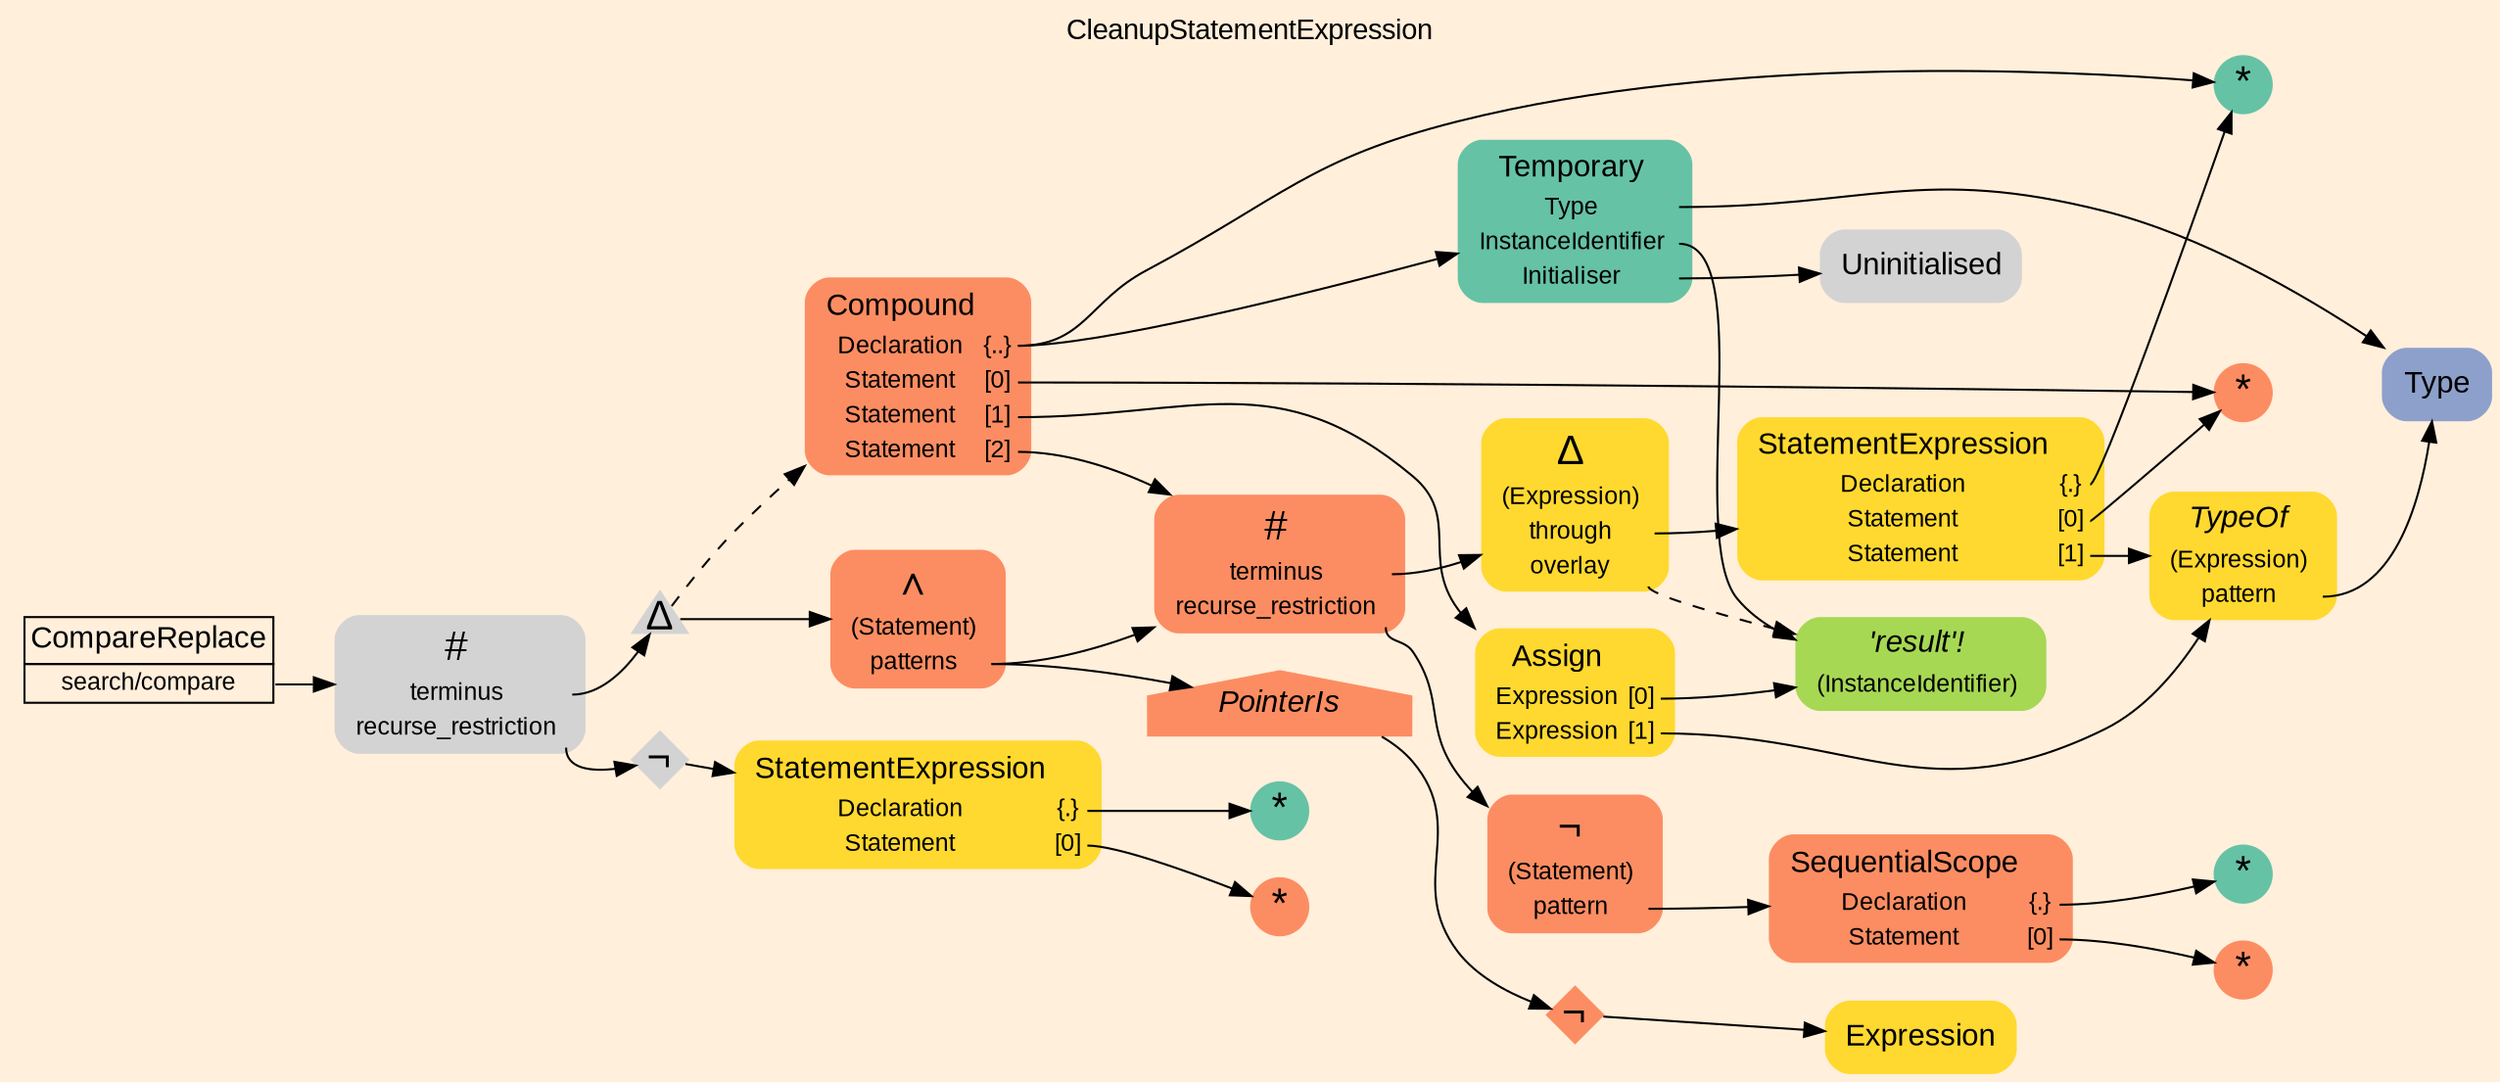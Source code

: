 digraph "CleanupStatementExpression" {
label = "CleanupStatementExpression"
labelloc = t
graph [
    rankdir = "LR"
    ranksep = 0.3
    bgcolor = antiquewhite1
    color = black
    fontcolor = black
    fontname = "Arial"
];
node [
    fontname = "Arial"
];
edge [
    fontname = "Arial"
];

// -------------------- transformation figure --------------------
// -------- block CR#B-1-3-8 ----------
"CR#B-1-3-8" [
    fillcolor = antiquewhite1
    fontsize = "12"
    fontcolor = grey40
    shape = "plaintext"
    label = <<TABLE BORDER="0" CELLBORDER="1" CELLSPACING="0">
     <TR><TD><FONT COLOR="black" POINT-SIZE="15">CompareReplace</FONT></TD></TR>
     <TR><TD PORT="port0"><FONT COLOR="black" POINT-SIZE="12">search/compare</FONT></TD></TR>
    </TABLE>>
    style = "filled"
    color = black
];

// -------- block #B-1-2-839 ----------
"#B-1-2-839" [
    fontsize = "12"
    fontcolor = grey40
    shape = "plaintext"
    label = <<TABLE BORDER="0" CELLBORDER="0" CELLSPACING="0">
     <TR><TD><FONT COLOR="black" POINT-SIZE="20">#</FONT></TD></TR>
     <TR><TD><FONT COLOR="black" POINT-SIZE="12">terminus</FONT></TD><TD PORT="port0"></TD></TR>
     <TR><TD><FONT COLOR="black" POINT-SIZE="12">recurse_restriction</FONT></TD><TD PORT="port1"></TD></TR>
    </TABLE>>
    style = "rounded,filled"
];

// -------- block #B-1-2-840 ----------
"#B-1-2-840" [
    fontsize = "12"
    fontcolor = grey40
    shape = "triangle"
    label = <<FONT COLOR="black" POINT-SIZE="20">Δ</FONT>>
    style = "filled"
    penwidth = 0.0
    fixedsize = true
    width = 0.4
    height = 0.4
];

// -------- block #B-1-2-843 ----------
"#B-1-2-843" [
    fillcolor = "/set28/2"
    fontsize = "12"
    fontcolor = grey40
    shape = "plaintext"
    label = <<TABLE BORDER="0" CELLBORDER="0" CELLSPACING="0">
     <TR><TD><FONT COLOR="black" POINT-SIZE="20">∧</FONT></TD></TR>
     <TR><TD><FONT COLOR="black" POINT-SIZE="12">(Statement)</FONT></TD><TD PORT="port0"></TD></TR>
     <TR><TD><FONT COLOR="black" POINT-SIZE="12">patterns</FONT></TD><TD PORT="port1"></TD></TR>
    </TABLE>>
    style = "rounded,filled"
];

// -------- block #B-1-2-847 ----------
"#B-1-2-847" [
    fillcolor = "/set28/2"
    fontsize = "12"
    fontcolor = grey40
    shape = "plaintext"
    label = <<TABLE BORDER="0" CELLBORDER="0" CELLSPACING="0">
     <TR><TD><FONT COLOR="black" POINT-SIZE="20">#</FONT></TD></TR>
     <TR><TD><FONT COLOR="black" POINT-SIZE="12">terminus</FONT></TD><TD PORT="port0"></TD></TR>
     <TR><TD><FONT COLOR="black" POINT-SIZE="12">recurse_restriction</FONT></TD><TD PORT="port1"></TD></TR>
    </TABLE>>
    style = "rounded,filled"
];

// -------- block #B-1-2-862 ----------
"#B-1-2-862" [
    fillcolor = "/set28/6"
    fontsize = "12"
    fontcolor = grey40
    shape = "plaintext"
    label = <<TABLE BORDER="0" CELLBORDER="0" CELLSPACING="0">
     <TR><TD><FONT COLOR="black" POINT-SIZE="20">Δ</FONT></TD></TR>
     <TR><TD><FONT COLOR="black" POINT-SIZE="12">(Expression)</FONT></TD><TD PORT="port0"></TD></TR>
     <TR><TD><FONT COLOR="black" POINT-SIZE="12">through</FONT></TD><TD PORT="port1"></TD></TR>
     <TR><TD><FONT COLOR="black" POINT-SIZE="12">overlay</FONT></TD><TD PORT="port2"></TD></TR>
    </TABLE>>
    style = "rounded,filled"
];

// -------- block #B-1-2-852 ----------
"#B-1-2-852" [
    fillcolor = "/set28/6"
    fontsize = "12"
    fontcolor = grey40
    shape = "plaintext"
    label = <<TABLE BORDER="0" CELLBORDER="0" CELLSPACING="0">
     <TR><TD><FONT COLOR="black" POINT-SIZE="15">StatementExpression</FONT></TD></TR>
     <TR><TD><FONT COLOR="black" POINT-SIZE="12">Declaration</FONT></TD><TD PORT="port0"><FONT COLOR="black" POINT-SIZE="12">{.}</FONT></TD></TR>
     <TR><TD><FONT COLOR="black" POINT-SIZE="12">Statement</FONT></TD><TD PORT="port1"><FONT COLOR="black" POINT-SIZE="12">[0]</FONT></TD></TR>
     <TR><TD><FONT COLOR="black" POINT-SIZE="12">Statement</FONT></TD><TD PORT="port2"><FONT COLOR="black" POINT-SIZE="12">[1]</FONT></TD></TR>
    </TABLE>>
    style = "rounded,filled"
];

// -------- block #B-1-2-857 ----------
"#B-1-2-857" [
    fillcolor = "/set28/1"
    fontsize = "12"
    fontcolor = grey40
    shape = "circle"
    label = <<FONT COLOR="black" POINT-SIZE="20">*</FONT>>
    style = "filled"
    penwidth = 0.0
    fixedsize = true
    width = 0.4
    height = 0.4
];

// -------- block #B-1-2-856 ----------
"#B-1-2-856" [
    fillcolor = "/set28/2"
    fontsize = "12"
    fontcolor = grey40
    shape = "circle"
    label = <<FONT COLOR="black" POINT-SIZE="20">*</FONT>>
    style = "filled"
    penwidth = 0.0
    fixedsize = true
    width = 0.4
    height = 0.4
];

// -------- block #B-1-2-859 ----------
"#B-1-2-859" [
    fillcolor = "/set28/6"
    fontsize = "12"
    fontcolor = grey40
    shape = "plaintext"
    label = <<TABLE BORDER="0" CELLBORDER="0" CELLSPACING="0">
     <TR><TD><FONT COLOR="black" POINT-SIZE="15"><I>TypeOf</I></FONT></TD></TR>
     <TR><TD><FONT COLOR="black" POINT-SIZE="12">(Expression)</FONT></TD><TD PORT="port0"></TD></TR>
     <TR><TD><FONT COLOR="black" POINT-SIZE="12">pattern</FONT></TD><TD PORT="port1"></TD></TR>
    </TABLE>>
    style = "rounded,filled"
];

// -------- block #B-1-2-863 ----------
"#B-1-2-863" [
    fillcolor = "/set28/3"
    fontsize = "12"
    fontcolor = grey40
    shape = "plaintext"
    label = <<TABLE BORDER="0" CELLBORDER="0" CELLSPACING="0">
     <TR><TD><FONT COLOR="black" POINT-SIZE="15">Type</FONT></TD></TR>
    </TABLE>>
    style = "rounded,filled"
];

// -------- block #B-1-2-860 ----------
"#B-1-2-860" [
    fillcolor = "/set28/5"
    fontsize = "12"
    fontcolor = grey40
    shape = "plaintext"
    label = <<TABLE BORDER="0" CELLBORDER="0" CELLSPACING="0">
     <TR><TD><FONT COLOR="black" POINT-SIZE="15"><I>'result'!</I></FONT></TD></TR>
     <TR><TD><FONT COLOR="black" POINT-SIZE="12">(InstanceIdentifier)</FONT></TD><TD PORT="port0"></TD></TR>
    </TABLE>>
    style = "rounded,filled"
];

// -------- block #B-1-2-848 ----------
"#B-1-2-848" [
    fillcolor = "/set28/2"
    fontsize = "12"
    fontcolor = grey40
    shape = "plaintext"
    label = <<TABLE BORDER="0" CELLBORDER="0" CELLSPACING="0">
     <TR><TD><FONT COLOR="black" POINT-SIZE="20">¬</FONT></TD></TR>
     <TR><TD><FONT COLOR="black" POINT-SIZE="12">(Statement)</FONT></TD><TD PORT="port0"></TD></TR>
     <TR><TD><FONT COLOR="black" POINT-SIZE="12">pattern</FONT></TD><TD PORT="port1"></TD></TR>
    </TABLE>>
    style = "rounded,filled"
];

// -------- block #B-1-2-849 ----------
"#B-1-2-849" [
    fillcolor = "/set28/2"
    fontsize = "12"
    fontcolor = grey40
    shape = "plaintext"
    label = <<TABLE BORDER="0" CELLBORDER="0" CELLSPACING="0">
     <TR><TD><FONT COLOR="black" POINT-SIZE="15">SequentialScope</FONT></TD></TR>
     <TR><TD><FONT COLOR="black" POINT-SIZE="12">Declaration</FONT></TD><TD PORT="port0"><FONT COLOR="black" POINT-SIZE="12">{.}</FONT></TD></TR>
     <TR><TD><FONT COLOR="black" POINT-SIZE="12">Statement</FONT></TD><TD PORT="port1"><FONT COLOR="black" POINT-SIZE="12">[0]</FONT></TD></TR>
    </TABLE>>
    style = "rounded,filled"
];

// -------- block #B-1-2-850 ----------
"#B-1-2-850" [
    fillcolor = "/set28/1"
    fontsize = "12"
    fontcolor = grey40
    shape = "circle"
    label = <<FONT COLOR="black" POINT-SIZE="20">*</FONT>>
    style = "filled"
    penwidth = 0.0
    fixedsize = true
    width = 0.4
    height = 0.4
];

// -------- block #B-1-2-851 ----------
"#B-1-2-851" [
    fillcolor = "/set28/2"
    fontsize = "12"
    fontcolor = grey40
    shape = "circle"
    label = <<FONT COLOR="black" POINT-SIZE="20">*</FONT>>
    style = "filled"
    penwidth = 0.0
    fixedsize = true
    width = 0.4
    height = 0.4
];

// -------- block #B-1-2-844 ----------
"#B-1-2-844" [
    fillcolor = "/set28/2"
    fontsize = "12"
    fontcolor = grey40
    shape = "house"
    label = <<FONT COLOR="black" POINT-SIZE="15"><I>PointerIs</I></FONT>>
    style = "filled"
    penwidth = 0.0
];

// -------- block #B-1-2-845 ----------
"#B-1-2-845" [
    fillcolor = "/set28/2"
    fontsize = "12"
    fontcolor = grey40
    shape = "diamond"
    label = <<FONT COLOR="black" POINT-SIZE="20">¬</FONT>>
    style = "filled"
    penwidth = 0.0
    fixedsize = true
    width = 0.4
    height = 0.4
];

// -------- block #B-1-2-846 ----------
"#B-1-2-846" [
    fillcolor = "/set28/6"
    fontsize = "12"
    fontcolor = grey40
    shape = "plaintext"
    label = <<TABLE BORDER="0" CELLBORDER="0" CELLSPACING="0">
     <TR><TD><FONT COLOR="black" POINT-SIZE="15">Expression</FONT></TD></TR>
    </TABLE>>
    style = "rounded,filled"
];

// -------- block #B-1-2-853 ----------
"#B-1-2-853" [
    fillcolor = "/set28/2"
    fontsize = "12"
    fontcolor = grey40
    shape = "plaintext"
    label = <<TABLE BORDER="0" CELLBORDER="0" CELLSPACING="0">
     <TR><TD><FONT COLOR="black" POINT-SIZE="15">Compound</FONT></TD></TR>
     <TR><TD><FONT COLOR="black" POINT-SIZE="12">Declaration</FONT></TD><TD PORT="port0"><FONT COLOR="black" POINT-SIZE="12">{..}</FONT></TD></TR>
     <TR><TD><FONT COLOR="black" POINT-SIZE="12">Statement</FONT></TD><TD PORT="port1"><FONT COLOR="black" POINT-SIZE="12">[0]</FONT></TD></TR>
     <TR><TD><FONT COLOR="black" POINT-SIZE="12">Statement</FONT></TD><TD PORT="port2"><FONT COLOR="black" POINT-SIZE="12">[1]</FONT></TD></TR>
     <TR><TD><FONT COLOR="black" POINT-SIZE="12">Statement</FONT></TD><TD PORT="port3"><FONT COLOR="black" POINT-SIZE="12">[2]</FONT></TD></TR>
    </TABLE>>
    style = "rounded,filled"
];

// -------- block #B-1-2-858 ----------
"#B-1-2-858" [
    fillcolor = "/set28/1"
    fontsize = "12"
    fontcolor = grey40
    shape = "plaintext"
    label = <<TABLE BORDER="0" CELLBORDER="0" CELLSPACING="0">
     <TR><TD><FONT COLOR="black" POINT-SIZE="15">Temporary</FONT></TD></TR>
     <TR><TD><FONT COLOR="black" POINT-SIZE="12">Type</FONT></TD><TD PORT="port0"></TD></TR>
     <TR><TD><FONT COLOR="black" POINT-SIZE="12">InstanceIdentifier</FONT></TD><TD PORT="port1"></TD></TR>
     <TR><TD><FONT COLOR="black" POINT-SIZE="12">Initialiser</FONT></TD><TD PORT="port2"></TD></TR>
    </TABLE>>
    style = "rounded,filled"
];

// -------- block #B-1-2-866 ----------
"#B-1-2-866" [
    fontsize = "12"
    fontcolor = grey40
    shape = "plaintext"
    label = <<TABLE BORDER="0" CELLBORDER="0" CELLSPACING="0">
     <TR><TD><FONT COLOR="black" POINT-SIZE="15">Uninitialised</FONT></TD></TR>
    </TABLE>>
    style = "rounded,filled"
];

// -------- block #B-1-2-861 ----------
"#B-1-2-861" [
    fillcolor = "/set28/6"
    fontsize = "12"
    fontcolor = grey40
    shape = "plaintext"
    label = <<TABLE BORDER="0" CELLBORDER="0" CELLSPACING="0">
     <TR><TD><FONT COLOR="black" POINT-SIZE="15">Assign</FONT></TD></TR>
     <TR><TD><FONT COLOR="black" POINT-SIZE="12">Expression</FONT></TD><TD PORT="port0"><FONT COLOR="black" POINT-SIZE="12">[0]</FONT></TD></TR>
     <TR><TD><FONT COLOR="black" POINT-SIZE="12">Expression</FONT></TD><TD PORT="port1"><FONT COLOR="black" POINT-SIZE="12">[1]</FONT></TD></TR>
    </TABLE>>
    style = "rounded,filled"
];

// -------- block #B-1-2-841 ----------
"#B-1-2-841" [
    fontsize = "12"
    fontcolor = grey40
    shape = "diamond"
    label = <<FONT COLOR="black" POINT-SIZE="20">¬</FONT>>
    style = "filled"
    penwidth = 0.0
    fixedsize = true
    width = 0.4
    height = 0.4
];

// -------- block #B-1-2-842 ----------
"#B-1-2-842" [
    fillcolor = "/set28/6"
    fontsize = "12"
    fontcolor = grey40
    shape = "plaintext"
    label = <<TABLE BORDER="0" CELLBORDER="0" CELLSPACING="0">
     <TR><TD><FONT COLOR="black" POINT-SIZE="15">StatementExpression</FONT></TD></TR>
     <TR><TD><FONT COLOR="black" POINT-SIZE="12">Declaration</FONT></TD><TD PORT="port0"><FONT COLOR="black" POINT-SIZE="12">{.}</FONT></TD></TR>
     <TR><TD><FONT COLOR="black" POINT-SIZE="12">Statement</FONT></TD><TD PORT="port1"><FONT COLOR="black" POINT-SIZE="12">[0]</FONT></TD></TR>
    </TABLE>>
    style = "rounded,filled"
];

// -------- block #B-1-2-864 ----------
"#B-1-2-864" [
    fillcolor = "/set28/1"
    fontsize = "12"
    fontcolor = grey40
    shape = "circle"
    label = <<FONT COLOR="black" POINT-SIZE="20">*</FONT>>
    style = "filled"
    penwidth = 0.0
    fixedsize = true
    width = 0.4
    height = 0.4
];

// -------- block #B-1-2-865 ----------
"#B-1-2-865" [
    fillcolor = "/set28/2"
    fontsize = "12"
    fontcolor = grey40
    shape = "circle"
    label = <<FONT COLOR="black" POINT-SIZE="20">*</FONT>>
    style = "filled"
    penwidth = 0.0
    fixedsize = true
    width = 0.4
    height = 0.4
];

"CR#B-1-3-8":port0 -> "#B-1-2-839" [
    color = black
    fontcolor = black
];

"#B-1-2-839":port0 -> "#B-1-2-840" [
    color = black
    fontcolor = black
];

"#B-1-2-839":port1 -> "#B-1-2-841" [
    color = black
    fontcolor = black
];

"#B-1-2-840" -> "#B-1-2-843" [
    color = black
    fontcolor = black
];

"#B-1-2-840" -> "#B-1-2-853" [
    style="dashed"
    color = black
    fontcolor = black
];

"#B-1-2-843":port1 -> "#B-1-2-847" [
    color = black
    fontcolor = black
];

"#B-1-2-843":port1 -> "#B-1-2-844" [
    color = black
    fontcolor = black
];

"#B-1-2-847":port0 -> "#B-1-2-862" [
    color = black
    fontcolor = black
];

"#B-1-2-847":port1 -> "#B-1-2-848" [
    color = black
    fontcolor = black
];

"#B-1-2-862":port1 -> "#B-1-2-852" [
    color = black
    fontcolor = black
];

"#B-1-2-862":port2 -> "#B-1-2-860" [
    style="dashed"
    color = black
    fontcolor = black
];

"#B-1-2-852":port0 -> "#B-1-2-857" [
    color = black
    fontcolor = black
];

"#B-1-2-852":port1 -> "#B-1-2-856" [
    color = black
    fontcolor = black
];

"#B-1-2-852":port2 -> "#B-1-2-859" [
    color = black
    fontcolor = black
];

"#B-1-2-859":port1 -> "#B-1-2-863" [
    color = black
    fontcolor = black
];

"#B-1-2-848":port1 -> "#B-1-2-849" [
    color = black
    fontcolor = black
];

"#B-1-2-849":port0 -> "#B-1-2-850" [
    color = black
    fontcolor = black
];

"#B-1-2-849":port1 -> "#B-1-2-851" [
    color = black
    fontcolor = black
];

"#B-1-2-844" -> "#B-1-2-845" [
    color = black
    fontcolor = black
];

"#B-1-2-845" -> "#B-1-2-846" [
    color = black
    fontcolor = black
];

"#B-1-2-853":port0 -> "#B-1-2-857" [
    color = black
    fontcolor = black
];

"#B-1-2-853":port0 -> "#B-1-2-858" [
    color = black
    fontcolor = black
];

"#B-1-2-853":port1 -> "#B-1-2-856" [
    color = black
    fontcolor = black
];

"#B-1-2-853":port2 -> "#B-1-2-861" [
    color = black
    fontcolor = black
];

"#B-1-2-853":port3 -> "#B-1-2-847" [
    color = black
    fontcolor = black
];

"#B-1-2-858":port0 -> "#B-1-2-863" [
    color = black
    fontcolor = black
];

"#B-1-2-858":port1 -> "#B-1-2-860" [
    color = black
    fontcolor = black
];

"#B-1-2-858":port2 -> "#B-1-2-866" [
    color = black
    fontcolor = black
];

"#B-1-2-861":port0 -> "#B-1-2-860" [
    color = black
    fontcolor = black
];

"#B-1-2-861":port1 -> "#B-1-2-859" [
    color = black
    fontcolor = black
];

"#B-1-2-841" -> "#B-1-2-842" [
    color = black
    fontcolor = black
];

"#B-1-2-842":port0 -> "#B-1-2-864" [
    color = black
    fontcolor = black
];

"#B-1-2-842":port1 -> "#B-1-2-865" [
    color = black
    fontcolor = black
];


}
